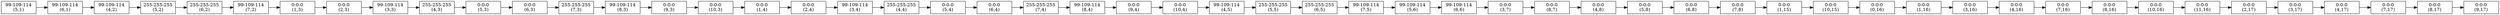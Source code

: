 digraph linearMatrix
{
    rankdir=LR;
    node [ shape = box]
     node [width = 1.5, height = 0.55];
    //Nodes and links creation
    Nodo0[label ="99-109-114\n(5,1)"];
    Nodo0->Nodo1
    Nodo1[label ="99-109-114\n(6,1)"];
    Nodo1->Nodo2
    Nodo2[label ="99-109-114\n(4,2)"];
    Nodo2->Nodo3
    Nodo3[label ="255-255-255\n(5,2)"];
    Nodo3->Nodo4
    Nodo4[label ="255-255-255\n(6,2)"];
    Nodo4->Nodo5
    Nodo5[label ="99-109-114\n(7,2)"];
    Nodo5->Nodo6
    Nodo6[label ="0-0-0\n(1,3)"];
    Nodo6->Nodo7
    Nodo7[label ="0-0-0\n(2,3)"];
    Nodo7->Nodo8
    Nodo8[label ="99-109-114\n(3,3)"];
    Nodo8->Nodo9
    Nodo9[label ="255-255-255\n(4,3)"];
    Nodo9->Nodo10
    Nodo10[label ="0-0-0\n(5,3)"];
    Nodo10->Nodo11
    Nodo11[label ="0-0-0\n(6,3)"];
    Nodo11->Nodo12
    Nodo12[label ="255-255-255\n(7,3)"];
    Nodo12->Nodo13
    Nodo13[label ="99-109-114\n(8,3)"];
    Nodo13->Nodo14
    Nodo14[label ="0-0-0\n(9,3)"];
    Nodo14->Nodo15
    Nodo15[label ="0-0-0\n(10,3)"];
    Nodo15->Nodo16
    Nodo16[label ="0-0-0\n(1,4)"];
    Nodo16->Nodo17
    Nodo17[label ="0-0-0\n(2,4)"];
    Nodo17->Nodo18
    Nodo18[label ="99-109-114\n(3,4)"];
    Nodo18->Nodo19
    Nodo19[label ="255-255-255\n(4,4)"];
    Nodo19->Nodo20
    Nodo20[label ="0-0-0\n(5,4)"];
    Nodo20->Nodo21
    Nodo21[label ="0-0-0\n(6,4)"];
    Nodo21->Nodo22
    Nodo22[label ="255-255-255\n(7,4)"];
    Nodo22->Nodo23
    Nodo23[label ="99-109-114\n(8,4)"];
    Nodo23->Nodo24
    Nodo24[label ="0-0-0\n(9,4)"];
    Nodo24->Nodo25
    Nodo25[label ="0-0-0\n(10,4)"];
    Nodo25->Nodo26
    Nodo26[label ="99-109-114\n(4,5)"];
    Nodo26->Nodo27
    Nodo27[label ="255-255-255\n(5,5)"];
    Nodo27->Nodo28
    Nodo28[label ="255-255-255\n(6,5)"];
    Nodo28->Nodo29
    Nodo29[label ="99-109-114\n(7,5)"];
    Nodo29->Nodo30
    Nodo30[label ="99-109-114\n(5,6)"];
    Nodo30->Nodo31
    Nodo31[label ="99-109-114\n(6,6)"];
    Nodo31->Nodo32
    Nodo32[label ="0-0-0\n(3,7)"];
    Nodo32->Nodo33
    Nodo33[label ="0-0-0\n(8,7)"];
    Nodo33->Nodo34
    Nodo34[label ="0-0-0\n(4,8)"];
    Nodo34->Nodo35
    Nodo35[label ="0-0-0\n(5,8)"];
    Nodo35->Nodo36
    Nodo36[label ="0-0-0\n(6,8)"];
    Nodo36->Nodo37
    Nodo37[label ="0-0-0\n(7,8)"];
    Nodo37->Nodo38
    Nodo38[label ="0-0-0\n(1,15)"];
    Nodo38->Nodo39
    Nodo39[label ="0-0-0\n(10,15)"];
    Nodo39->Nodo40
    Nodo40[label ="0-0-0\n(0,16)"];
    Nodo40->Nodo41
    Nodo41[label ="0-0-0\n(1,16)"];
    Nodo41->Nodo42
    Nodo42[label ="0-0-0\n(3,16)"];
    Nodo42->Nodo43
    Nodo43[label ="0-0-0\n(4,16)"];
    Nodo43->Nodo44
    Nodo44[label ="0-0-0\n(7,16)"];
    Nodo44->Nodo45
    Nodo45[label ="0-0-0\n(8,16)"];
    Nodo45->Nodo46
    Nodo46[label ="0-0-0\n(10,16)"];
    Nodo46->Nodo47
    Nodo47[label ="0-0-0\n(11,16)"];
    Nodo47->Nodo48
    Nodo48[label ="0-0-0\n(2,17)"];
    Nodo48->Nodo49
    Nodo49[label ="0-0-0\n(3,17)"];
    Nodo49->Nodo50
    Nodo50[label ="0-0-0\n(4,17)"];
    Nodo50->Nodo51
    Nodo51[label ="0-0-0\n(7,17)"];
    Nodo51->Nodo52
    Nodo52[label ="0-0-0\n(8,17)"];
    Nodo52->Nodo53
    Nodo53[label ="0-0-0\n(9,17)"];
}
